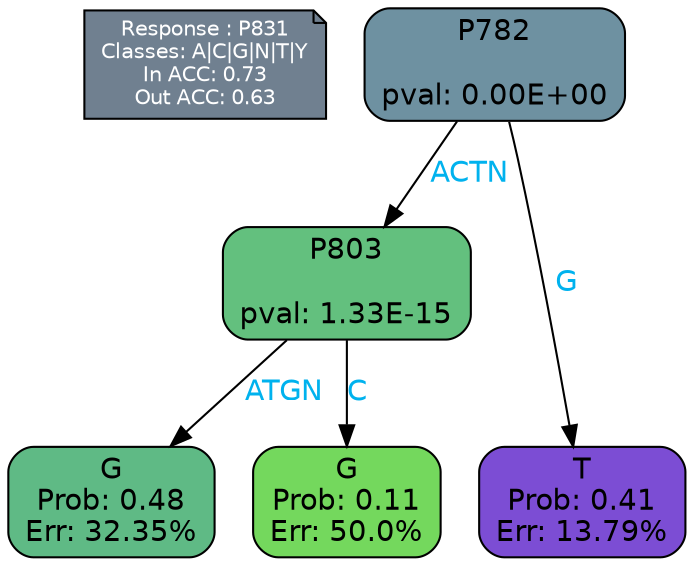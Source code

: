 digraph Tree {
node [shape=box, style="filled, rounded", color="black", fontname=helvetica] ;
graph [ranksep=equally, splines=polylines, bgcolor=transparent, dpi=600] ;
edge [fontname=helvetica] ;
LEGEND [label="Response : P831
Classes: A|C|G|N|T|Y
In ACC: 0.73
Out ACC: 0.63
",shape=note,align=left,style=filled,fillcolor="slategray",fontcolor="white",fontsize=10];1 [label="P782

pval: 0.00E+00", fillcolor="#6e91a1"] ;
2 [label="P803

pval: 1.33E-15", fillcolor="#63c07e"] ;
3 [label="G
Prob: 0.48
Err: 32.35%", fillcolor="#5fba85"] ;
4 [label="G
Prob: 0.11
Err: 50.0%", fillcolor="#74d85d"] ;
5 [label="T
Prob: 0.41
Err: 13.79%", fillcolor="#7c4dd4"] ;
1 -> 2 [label="ACTN",fontcolor=deepskyblue2] ;
1 -> 5 [label="G",fontcolor=deepskyblue2] ;
2 -> 3 [label="ATGN",fontcolor=deepskyblue2] ;
2 -> 4 [label="C",fontcolor=deepskyblue2] ;
{rank = same; 3;4;5;}{rank = same; LEGEND;1;}}